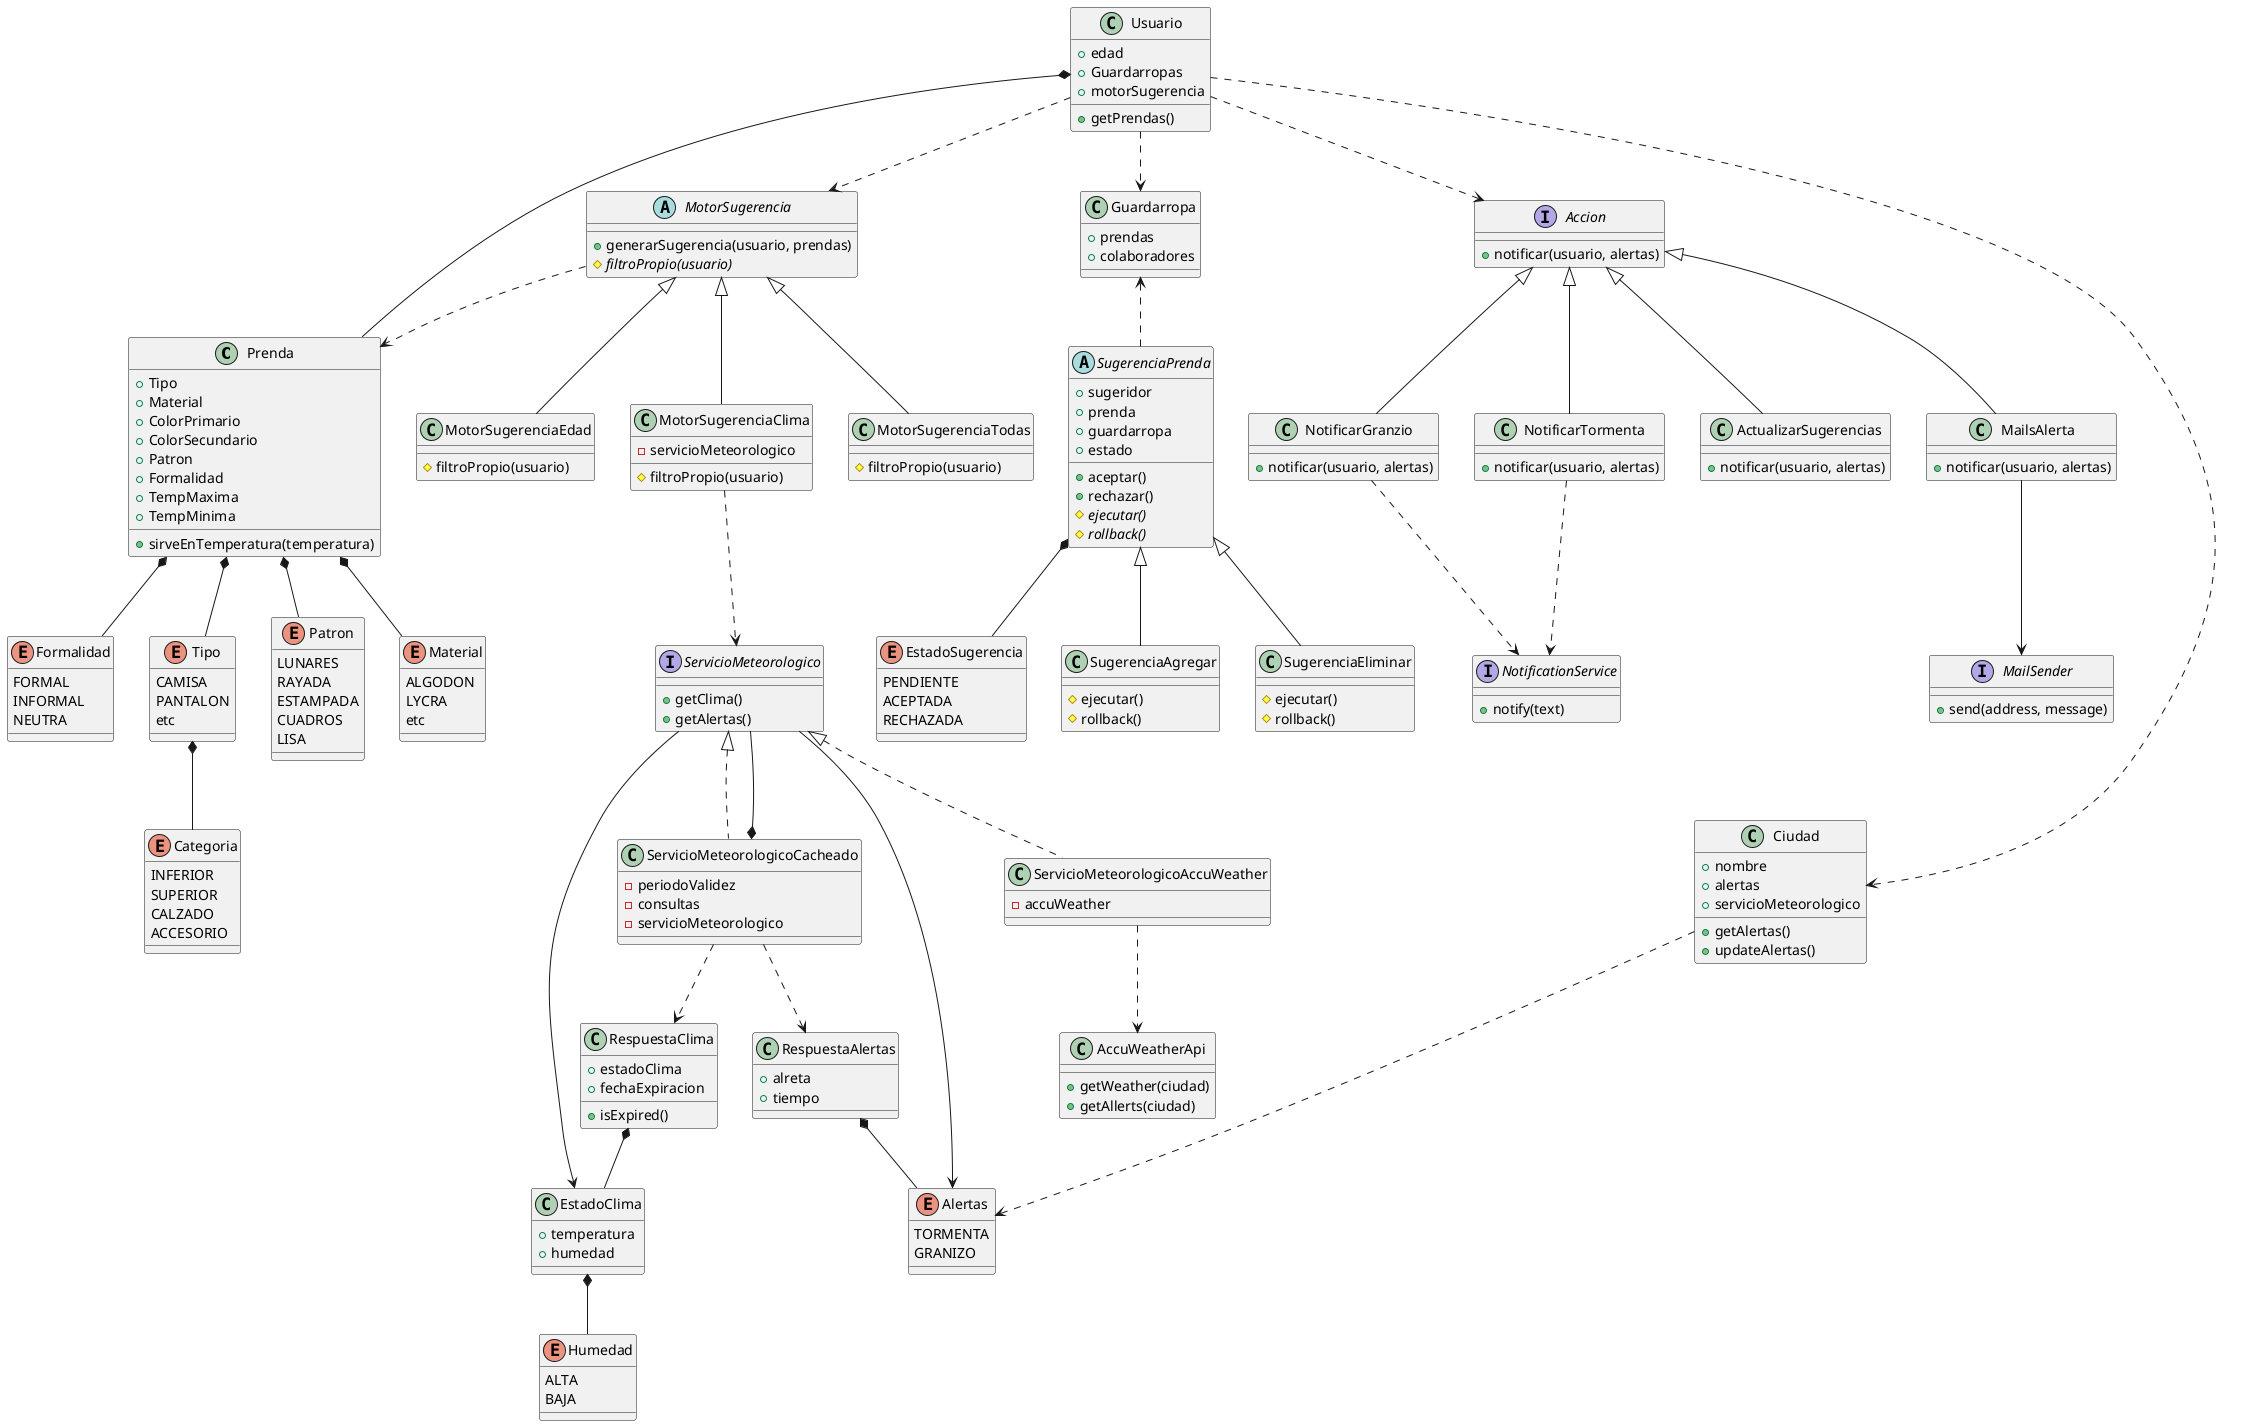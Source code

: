 @startuml Class
top to bottom direction

class Prenda {
    +Tipo
    +Material
    +ColorPrimario
    +ColorSecundario
    +Patron
    +Formalidad
    +TempMaxima
    +TempMinima

    +sirveEnTemperatura(temperatura)
}

enum Categoria {
    INFERIOR
    SUPERIOR
    CALZADO
    ACCESORIO
}

enum Tipo{
    CAMISA
    PANTALON
    etc
}

enum Patron {
    LUNARES
    RAYADA
    ESTAMPADA
    CUADROS
    LISA
}

enum Material {
    ALGODON
    LYCRA
    etc
}

class Usuario {
    +edad
    +Guardarropas
    +motorSugerencia

    +getPrendas()
}

enum Formalidad {
    FORMAL
    INFORMAL
    NEUTRA
}

abstract class MotorSugerencia {

    +generarSugerencia(usuario, prendas)
    #filtroPropio(usuario) {abstract}
}

class MotorSugerenciaTodas {
    #filtroPropio(usuario)
}

class MotorSugerenciaEdad {
    #filtroPropio(usuario)
}

class MotorSugerenciaClima {
    -servicioMeteorologico

    #filtroPropio(usuario)
}

interface ServicioMeteorologico {
    +getClima()
    +getAlertas()
}

class ServicioMeteorologicoCacheado {
   -periodoValidez
   -consultas
   -servicioMeteorologico
}

class ServicioMeteorologicoAccuWeather{
    -accuWeather
}

class EstadoClima {
    +temperatura
    +humedad
}

class RespuestaClima {
    +estadoClima
    +fechaExpiracion

    +isExpired()
}



class AccuWeatherApi {
    +getWeather(ciudad)
    +getAllerts(ciudad)
}



enum Humedad {
    ALTA
    BAJA
}

class Guardarropa {
    +prendas
    +colaboradores
}

abstract class SugerenciaPrenda {
    +sugeridor
    +prenda
    +guardarropa
    +estado

    +aceptar()
    +rechazar()
    #ejecutar() {abstract}
    #rollback() {abstract}
}

class SugerenciaAgregar {
    #ejecutar()
    #rollback()
}

class SugerenciaEliminar {
    #ejecutar()
    #rollback()
}

enum EstadoSugerencia {
    PENDIENTE
    ACEPTADA
    RECHAZADA
}

interface Accion {
    +notificar(usuario, alertas)
}

class ActualizarSugerencias {
    +notificar(usuario, alertas)
}

class MailsAlerta {
    +notificar(usuario, alertas)
}

class NotificarGranzio {
    +notificar(usuario, alertas)
}

class NotificarTormenta {
    +notificar(usuario, alertas)
}

interface MailSender {
    +send(address, message)
}

interface NotificationService {
    +notify(text)
}

enum Alertas {
    TORMENTA
    GRANIZO
}
class RespuestaAlertas {
    +alreta
    +tiempo
}

class Ciudad {
    +nombre
    +alertas
    +servicioMeteorologico

    +getAlertas()
    +updateAlertas()
}


Prenda *-- Patron
Prenda *-- Tipo
Prenda *-- Material
Prenda *-- Formalidad
Tipo *-- Categoria
Usuario *-- Prenda
Usuario ..> MotorSugerencia
MotorSugerencia <|-- MotorSugerenciaEdad
MotorSugerencia <|-- MotorSugerenciaTodas
MotorSugerencia <|-- MotorSugerenciaClima
MotorSugerenciaClima ..> ServicioMeteorologico
MotorSugerencia ..> Prenda
ServicioMeteorologico <|.. ServicioMeteorologicoAccuWeather
ServicioMeteorologico <|.. ServicioMeteorologicoCacheado
ServicioMeteorologicoCacheado *-- ServicioMeteorologico
ServicioMeteorologico --> EstadoClima
ServicioMeteorologicoCacheado ..> RespuestaClima
RespuestaClima *--EstadoClima
EstadoClima *-- Humedad
ServicioMeteorologicoAccuWeather ..> AccuWeatherApi

Usuario ..> Guardarropa
Guardarropa <.. SugerenciaPrenda
SugerenciaPrenda *-- EstadoSugerencia
SugerenciaPrenda <|-- SugerenciaAgregar
SugerenciaPrenda <|-- SugerenciaEliminar

Usuario ..> Accion
Accion <|-- ActualizarSugerencias
Accion <|-- MailsAlerta
Accion <|-- NotificarGranzio
Accion <|-- NotificarTormenta

MailsAlerta --> MailSender
NotificarGranzio ..> NotificationService
NotificarTormenta ..> NotificationService
Usuario ..> Ciudad
Ciudad ..> Alertas
ServicioMeteorologicoCacheado ..> RespuestaAlertas
RespuestaAlertas *-- Alertas
ServicioMeteorologico --> Alertas

@enduml